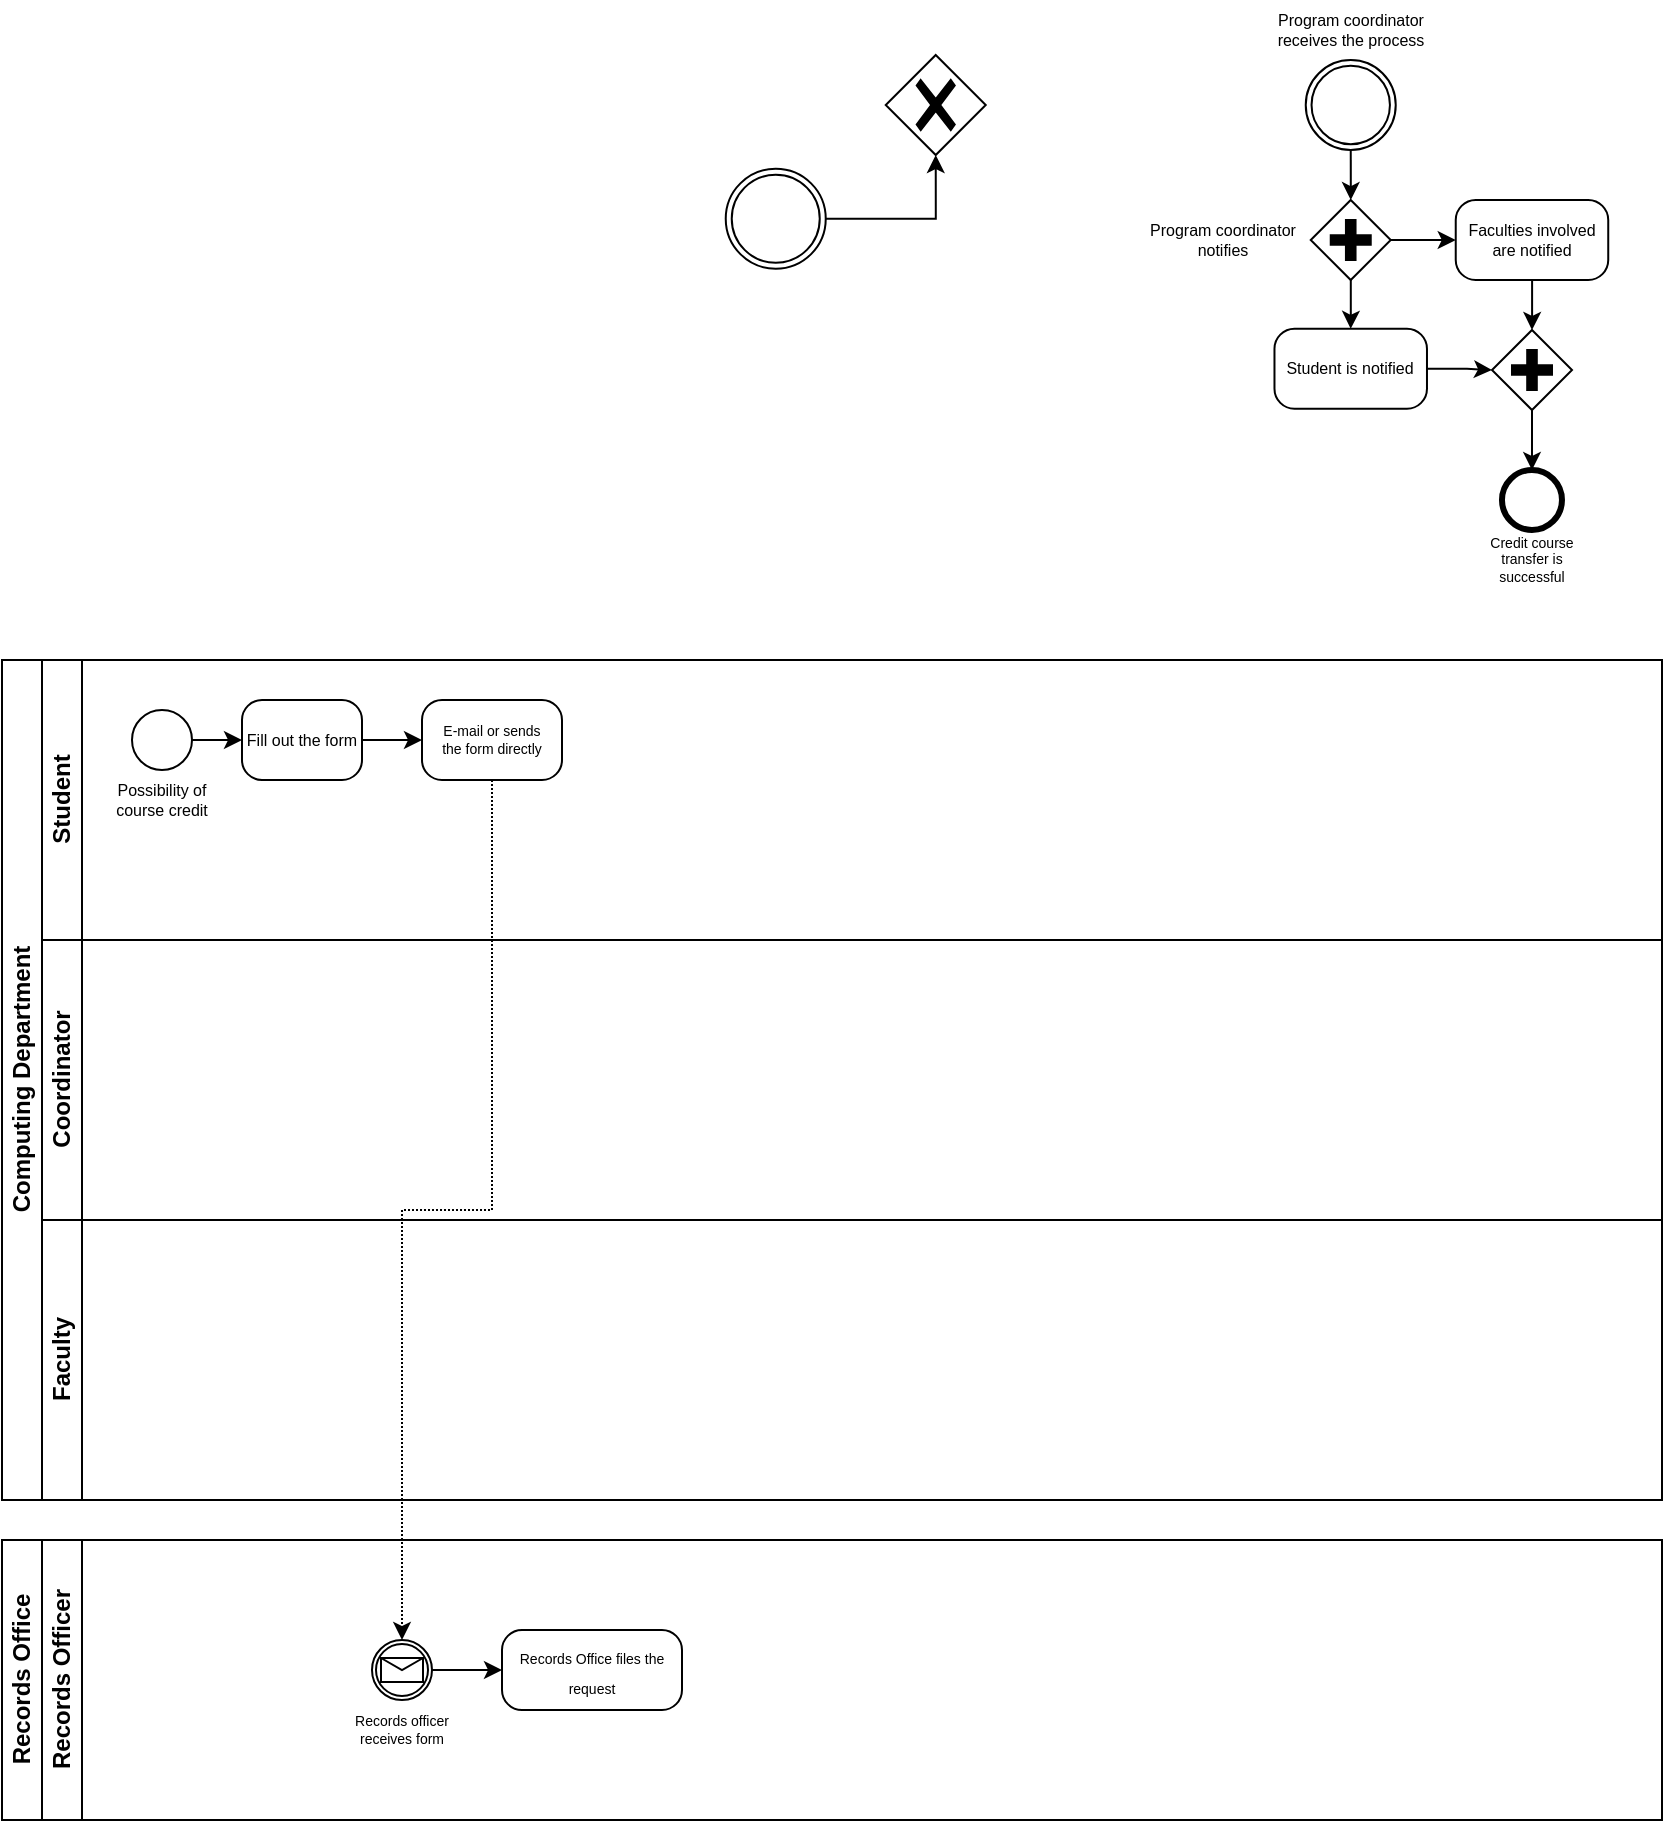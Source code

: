 <mxfile version="20.8.13" type="github">
  <diagram name="Page-1" id="qNks2tY5SsdPoUxaN__0">
    <mxGraphModel dx="717" dy="481" grid="1" gridSize="10" guides="1" tooltips="1" connect="1" arrows="1" fold="1" page="1" pageScale="1" pageWidth="850" pageHeight="1100" math="0" shadow="0">
      <root>
        <mxCell id="0" />
        <mxCell id="1" parent="0" />
        <mxCell id="3zHVbhgSwmODAuP6RIVM-2" value="" style="points=[[0.145,0.145,0],[0.5,0,0],[0.855,0.145,0],[1,0.5,0],[0.855,0.855,0],[0.5,1,0],[0.145,0.855,0],[0,0.5,0]];shape=mxgraph.bpmn.event;html=1;verticalLabelPosition=bottom;labelBackgroundColor=#ffffff;verticalAlign=top;align=center;perimeter=ellipsePerimeter;outlineConnect=0;aspect=fixed;outline=end;symbol=terminate2;" parent="1" vertex="1">
          <mxGeometry x="759.99" y="245" width="30" height="30" as="geometry" />
        </mxCell>
        <mxCell id="DYCgU-3iIGWhfeMWR1PB-16" style="edgeStyle=orthogonalEdgeStyle;rounded=0;orthogonalLoop=1;jettySize=auto;html=1;entryX=0.5;entryY=1;entryDx=0;entryDy=0;entryPerimeter=0;" parent="1" source="DYCgU-3iIGWhfeMWR1PB-40" target="DYCgU-3iIGWhfeMWR1PB-14" edge="1">
          <mxGeometry relative="1" as="geometry">
            <mxPoint x="526.87" y="114.953" as="targetPoint" />
            <mxPoint x="441.87" y="115" as="sourcePoint" />
          </mxGeometry>
        </mxCell>
        <mxCell id="DYCgU-3iIGWhfeMWR1PB-14" value="" style="points=[[0.25,0.25,0],[0.5,0,0],[0.75,0.25,0],[1,0.5,0],[0.75,0.75,0],[0.5,1,0],[0.25,0.75,0],[0,0.5,0]];shape=mxgraph.bpmn.gateway2;html=1;verticalLabelPosition=bottom;labelBackgroundColor=#ffffff;verticalAlign=top;align=center;perimeter=rhombusPerimeter;outlineConnect=0;outline=none;symbol=none;gwType=exclusive;" parent="1" vertex="1">
          <mxGeometry x="451.87" y="37.5" width="50" height="50" as="geometry" />
        </mxCell>
        <mxCell id="DYCgU-3iIGWhfeMWR1PB-26" value="Credit course transfer is successful" style="text;html=1;strokeColor=none;fillColor=none;align=center;verticalAlign=middle;whiteSpace=wrap;rounded=0;fontSize=7;" parent="1" vertex="1">
          <mxGeometry x="745" y="275" width="60" height="30" as="geometry" />
        </mxCell>
        <mxCell id="DYCgU-3iIGWhfeMWR1PB-40" value="" style="points=[[0.145,0.145,0],[0.5,0,0],[0.855,0.145,0],[1,0.5,0],[0.855,0.855,0],[0.5,1,0],[0.145,0.855,0],[0,0.5,0]];shape=mxgraph.bpmn.event;html=1;verticalLabelPosition=bottom;labelBackgroundColor=#ffffff;verticalAlign=top;align=center;perimeter=ellipsePerimeter;outlineConnect=0;aspect=fixed;outline=throwing;symbol=general;fontSize=8;" parent="1" vertex="1">
          <mxGeometry x="371.87" y="94.38" width="50" height="50" as="geometry" />
        </mxCell>
        <mxCell id="DYCgU-3iIGWhfeMWR1PB-67" value="" style="edgeStyle=orthogonalEdgeStyle;rounded=0;orthogonalLoop=1;jettySize=auto;html=1;fontSize=8;" parent="1" source="DYCgU-3iIGWhfeMWR1PB-43" target="DYCgU-3iIGWhfeMWR1PB-66" edge="1">
          <mxGeometry relative="1" as="geometry" />
        </mxCell>
        <mxCell id="DYCgU-3iIGWhfeMWR1PB-43" value="" style="points=[[0.145,0.145,0],[0.5,0,0],[0.855,0.145,0],[1,0.5,0],[0.855,0.855,0],[0.5,1,0],[0.145,0.855,0],[0,0.5,0]];shape=mxgraph.bpmn.event;html=1;verticalLabelPosition=bottom;labelBackgroundColor=#ffffff;verticalAlign=top;align=center;perimeter=ellipsePerimeter;outlineConnect=0;aspect=fixed;outline=throwing;symbol=general;fontSize=8;" parent="1" vertex="1">
          <mxGeometry x="661.87" y="40" width="45" height="45" as="geometry" />
        </mxCell>
        <mxCell id="DYCgU-3iIGWhfeMWR1PB-44" value="Program coordinator receives the process" style="text;html=1;strokeColor=none;fillColor=none;align=center;verticalAlign=middle;whiteSpace=wrap;rounded=0;fontSize=8;" parent="1" vertex="1">
          <mxGeometry x="640.74" y="10" width="87.25" height="30" as="geometry" />
        </mxCell>
        <mxCell id="DYCgU-3iIGWhfeMWR1PB-73" value="" style="edgeStyle=orthogonalEdgeStyle;rounded=0;orthogonalLoop=1;jettySize=auto;html=1;fontSize=8;" parent="1" source="DYCgU-3iIGWhfeMWR1PB-66" target="DYCgU-3iIGWhfeMWR1PB-72" edge="1">
          <mxGeometry relative="1" as="geometry" />
        </mxCell>
        <mxCell id="DYCgU-3iIGWhfeMWR1PB-74" value="" style="edgeStyle=orthogonalEdgeStyle;rounded=0;orthogonalLoop=1;jettySize=auto;html=1;fontSize=8;" parent="1" source="DYCgU-3iIGWhfeMWR1PB-66" target="DYCgU-3iIGWhfeMWR1PB-71" edge="1">
          <mxGeometry relative="1" as="geometry" />
        </mxCell>
        <mxCell id="DYCgU-3iIGWhfeMWR1PB-66" value="" style="points=[[0.25,0.25,0],[0.5,0,0],[0.75,0.25,0],[1,0.5,0],[0.75,0.75,0],[0.5,1,0],[0.25,0.75,0],[0,0.5,0]];shape=mxgraph.bpmn.gateway2;html=1;verticalLabelPosition=bottom;labelBackgroundColor=#ffffff;verticalAlign=top;align=center;perimeter=rhombusPerimeter;outlineConnect=0;outline=none;symbol=none;gwType=parallel;fontSize=8;" parent="1" vertex="1">
          <mxGeometry x="664.37" y="110" width="40" height="40" as="geometry" />
        </mxCell>
        <mxCell id="DYCgU-3iIGWhfeMWR1PB-76" value="" style="edgeStyle=orthogonalEdgeStyle;rounded=0;orthogonalLoop=1;jettySize=auto;html=1;fontSize=8;" parent="1" source="DYCgU-3iIGWhfeMWR1PB-71" target="DYCgU-3iIGWhfeMWR1PB-75" edge="1">
          <mxGeometry relative="1" as="geometry" />
        </mxCell>
        <mxCell id="DYCgU-3iIGWhfeMWR1PB-71" value="Student is notified" style="points=[[0.25,0,0],[0.5,0,0],[0.75,0,0],[1,0.25,0],[1,0.5,0],[1,0.75,0],[0.75,1,0],[0.5,1,0],[0.25,1,0],[0,0.75,0],[0,0.5,0],[0,0.25,0]];shape=mxgraph.bpmn.task;whiteSpace=wrap;rectStyle=rounded;size=10;html=1;taskMarker=abstract;fontSize=8;" parent="1" vertex="1">
          <mxGeometry x="646.24" y="174.38" width="76.25" height="40" as="geometry" />
        </mxCell>
        <mxCell id="DYCgU-3iIGWhfeMWR1PB-77" value="" style="edgeStyle=orthogonalEdgeStyle;rounded=0;orthogonalLoop=1;jettySize=auto;html=1;fontSize=8;" parent="1" source="DYCgU-3iIGWhfeMWR1PB-72" target="DYCgU-3iIGWhfeMWR1PB-75" edge="1">
          <mxGeometry relative="1" as="geometry" />
        </mxCell>
        <mxCell id="DYCgU-3iIGWhfeMWR1PB-72" value="Faculties involved are notified" style="points=[[0.25,0,0],[0.5,0,0],[0.75,0,0],[1,0.25,0],[1,0.5,0],[1,0.75,0],[0.75,1,0],[0.5,1,0],[0.25,1,0],[0,0.75,0],[0,0.5,0],[0,0.25,0]];shape=mxgraph.bpmn.task;whiteSpace=wrap;rectStyle=rounded;size=10;html=1;taskMarker=abstract;fontSize=8;" parent="1" vertex="1">
          <mxGeometry x="736.87" y="110" width="76.25" height="40" as="geometry" />
        </mxCell>
        <mxCell id="DYCgU-3iIGWhfeMWR1PB-79" value="" style="edgeStyle=orthogonalEdgeStyle;rounded=0;orthogonalLoop=1;jettySize=auto;html=1;fontSize=8;" parent="1" source="DYCgU-3iIGWhfeMWR1PB-75" target="3zHVbhgSwmODAuP6RIVM-2" edge="1">
          <mxGeometry relative="1" as="geometry" />
        </mxCell>
        <mxCell id="DYCgU-3iIGWhfeMWR1PB-75" value="" style="points=[[0.25,0.25,0],[0.5,0,0],[0.75,0.25,0],[1,0.5,0],[0.75,0.75,0],[0.5,1,0],[0.25,0.75,0],[0,0.5,0]];shape=mxgraph.bpmn.gateway2;html=1;verticalLabelPosition=bottom;labelBackgroundColor=#ffffff;verticalAlign=top;align=center;perimeter=rhombusPerimeter;outlineConnect=0;outline=none;symbol=none;gwType=parallel;fontSize=8;" parent="1" vertex="1">
          <mxGeometry x="755" y="175" width="40" height="40" as="geometry" />
        </mxCell>
        <mxCell id="DYCgU-3iIGWhfeMWR1PB-78" value="Program coordinator notifies" style="text;html=1;strokeColor=none;fillColor=none;align=center;verticalAlign=middle;whiteSpace=wrap;rounded=0;fontSize=8;" parent="1" vertex="1">
          <mxGeometry x="577.12" y="115" width="87.25" height="30" as="geometry" />
        </mxCell>
        <mxCell id="rDgQw9CvAFv0JFJ6Pj6v-3" value="&lt;div&gt;Computing Department&lt;/div&gt;" style="swimlane;childLayout=stackLayout;resizeParent=1;resizeParentMax=0;horizontal=0;startSize=20;horizontalStack=0;html=1;" parent="1" vertex="1">
          <mxGeometry x="10" y="340" width="830" height="420" as="geometry" />
        </mxCell>
        <mxCell id="rDgQw9CvAFv0JFJ6Pj6v-4" value="Student" style="swimlane;startSize=20;horizontal=0;html=1;" parent="rDgQw9CvAFv0JFJ6Pj6v-3" vertex="1">
          <mxGeometry x="20" width="810" height="140" as="geometry" />
        </mxCell>
        <mxCell id="XUx5dcqfw2Mfjjz4u_Wo-21" value="" style="edgeStyle=orthogonalEdgeStyle;rounded=0;orthogonalLoop=1;jettySize=auto;html=1;" edge="1" parent="rDgQw9CvAFv0JFJ6Pj6v-4" source="3zHVbhgSwmODAuP6RIVM-1" target="DYCgU-3iIGWhfeMWR1PB-68">
          <mxGeometry relative="1" as="geometry" />
        </mxCell>
        <mxCell id="3zHVbhgSwmODAuP6RIVM-1" value="" style="points=[[0.145,0.145,0],[0.5,0,0],[0.855,0.145,0],[1,0.5,0],[0.855,0.855,0],[0.5,1,0],[0.145,0.855,0],[0,0.5,0]];shape=mxgraph.bpmn.event;html=1;verticalLabelPosition=bottom;labelBackgroundColor=#ffffff;verticalAlign=top;align=center;perimeter=ellipsePerimeter;outlineConnect=0;aspect=fixed;outline=standard;symbol=general;" parent="rDgQw9CvAFv0JFJ6Pj6v-4" vertex="1">
          <mxGeometry x="45" y="25" width="30" height="30" as="geometry" />
        </mxCell>
        <mxCell id="3zHVbhgSwmODAuP6RIVM-3" value="Possibility of course credit" style="text;html=1;strokeColor=none;fillColor=none;align=center;verticalAlign=middle;whiteSpace=wrap;rounded=0;fontSize=8;" parent="rDgQw9CvAFv0JFJ6Pj6v-4" vertex="1">
          <mxGeometry x="30" y="55" width="60" height="30" as="geometry" />
        </mxCell>
        <mxCell id="XUx5dcqfw2Mfjjz4u_Wo-24" style="edgeStyle=orthogonalEdgeStyle;rounded=0;orthogonalLoop=1;jettySize=auto;html=1;entryX=0;entryY=0.5;entryDx=0;entryDy=0;entryPerimeter=0;" edge="1" parent="rDgQw9CvAFv0JFJ6Pj6v-4" source="DYCgU-3iIGWhfeMWR1PB-68" target="3zHVbhgSwmODAuP6RIVM-4">
          <mxGeometry relative="1" as="geometry" />
        </mxCell>
        <mxCell id="DYCgU-3iIGWhfeMWR1PB-68" value="Fill out the form" style="points=[[0.25,0,0],[0.5,0,0],[0.75,0,0],[1,0.25,0],[1,0.5,0],[1,0.75,0],[0.75,1,0],[0.5,1,0],[0.25,1,0],[0,0.75,0],[0,0.5,0],[0,0.25,0]];shape=mxgraph.bpmn.task;whiteSpace=wrap;rectStyle=rounded;size=10;html=1;taskMarker=abstract;fontSize=8;" parent="rDgQw9CvAFv0JFJ6Pj6v-4" vertex="1">
          <mxGeometry x="100" y="20" width="60" height="40" as="geometry" />
        </mxCell>
        <mxCell id="3zHVbhgSwmODAuP6RIVM-4" value="" style="points=[[0.25,0,0],[0.5,0,0],[0.75,0,0],[1,0.25,0],[1,0.5,0],[1,0.75,0],[0.75,1,0],[0.5,1,0],[0.25,1,0],[0,0.75,0],[0,0.5,0],[0,0.25,0]];shape=mxgraph.bpmn.task;whiteSpace=wrap;rectStyle=rounded;size=10;html=1;taskMarker=abstract;" parent="rDgQw9CvAFv0JFJ6Pj6v-4" vertex="1">
          <mxGeometry x="190" y="20" width="70" height="40" as="geometry" />
        </mxCell>
        <mxCell id="3zHVbhgSwmODAuP6RIVM-8" value="E-mail or sends the form directly" style="text;html=1;strokeColor=none;fillColor=none;align=center;verticalAlign=middle;whiteSpace=wrap;rounded=0;fontSize=7;" parent="rDgQw9CvAFv0JFJ6Pj6v-4" vertex="1">
          <mxGeometry x="195" y="25" width="60" height="30" as="geometry" />
        </mxCell>
        <mxCell id="rDgQw9CvAFv0JFJ6Pj6v-5" value="Coordinator" style="swimlane;startSize=20;horizontal=0;html=1;" parent="rDgQw9CvAFv0JFJ6Pj6v-3" vertex="1">
          <mxGeometry x="20" y="140" width="810" height="140" as="geometry" />
        </mxCell>
        <mxCell id="rDgQw9CvAFv0JFJ6Pj6v-6" value="Faculty" style="swimlane;startSize=20;horizontal=0;html=1;" parent="rDgQw9CvAFv0JFJ6Pj6v-3" vertex="1">
          <mxGeometry x="20" y="280" width="810" height="140" as="geometry" />
        </mxCell>
        <mxCell id="XUx5dcqfw2Mfjjz4u_Wo-1" value="&lt;div&gt;Records Office&lt;br&gt;&lt;/div&gt;" style="swimlane;childLayout=stackLayout;resizeParent=1;resizeParentMax=0;horizontal=0;startSize=20;horizontalStack=0;html=1;" vertex="1" parent="1">
          <mxGeometry x="10" y="780" width="830" height="140" as="geometry" />
        </mxCell>
        <mxCell id="XUx5dcqfw2Mfjjz4u_Wo-2" value="Records Officer" style="swimlane;startSize=20;horizontal=0;html=1;" vertex="1" parent="XUx5dcqfw2Mfjjz4u_Wo-1">
          <mxGeometry x="20" width="810" height="140" as="geometry" />
        </mxCell>
        <mxCell id="XUx5dcqfw2Mfjjz4u_Wo-27" style="edgeStyle=orthogonalEdgeStyle;rounded=0;orthogonalLoop=1;jettySize=auto;html=1;entryX=0;entryY=0.5;entryDx=0;entryDy=0;entryPerimeter=0;" edge="1" parent="XUx5dcqfw2Mfjjz4u_Wo-2" source="XUx5dcqfw2Mfjjz4u_Wo-25" target="DYCgU-3iIGWhfeMWR1PB-17">
          <mxGeometry relative="1" as="geometry" />
        </mxCell>
        <mxCell id="XUx5dcqfw2Mfjjz4u_Wo-25" value="" style="points=[[0.145,0.145,0],[0.5,0,0],[0.855,0.145,0],[1,0.5,0],[0.855,0.855,0],[0.5,1,0],[0.145,0.855,0],[0,0.5,0]];shape=mxgraph.bpmn.event;html=1;verticalLabelPosition=bottom;labelBackgroundColor=#ffffff;verticalAlign=top;align=center;perimeter=ellipsePerimeter;outlineConnect=0;aspect=fixed;outline=catching;symbol=message;" vertex="1" parent="XUx5dcqfw2Mfjjz4u_Wo-2">
          <mxGeometry x="165" y="50" width="30" height="30" as="geometry" />
        </mxCell>
        <mxCell id="DYCgU-3iIGWhfeMWR1PB-10" value="Records officer receives form" style="text;html=1;strokeColor=none;fillColor=none;align=center;verticalAlign=middle;whiteSpace=wrap;rounded=0;fontSize=7;" parent="XUx5dcqfw2Mfjjz4u_Wo-2" vertex="1">
          <mxGeometry x="150" y="80" width="60" height="30" as="geometry" />
        </mxCell>
        <mxCell id="DYCgU-3iIGWhfeMWR1PB-17" value="" style="points=[[0.25,0,0],[0.5,0,0],[0.75,0,0],[1,0.25,0],[1,0.5,0],[1,0.75,0],[0.75,1,0],[0.5,1,0],[0.25,1,0],[0,0.75,0],[0,0.5,0],[0,0.25,0]];shape=mxgraph.bpmn.task;whiteSpace=wrap;rectStyle=rounded;size=10;html=1;taskMarker=abstract;" parent="XUx5dcqfw2Mfjjz4u_Wo-2" vertex="1">
          <mxGeometry x="230" y="45" width="90" height="40" as="geometry" />
        </mxCell>
        <mxCell id="DYCgU-3iIGWhfeMWR1PB-18" value="&lt;font style=&quot;font-size: 7px;&quot;&gt;Records Office files the request&lt;br&gt;&lt;/font&gt;" style="text;html=1;strokeColor=none;fillColor=none;align=center;verticalAlign=middle;whiteSpace=wrap;rounded=0;" parent="XUx5dcqfw2Mfjjz4u_Wo-2" vertex="1">
          <mxGeometry x="235" y="52.5" width="80" height="25" as="geometry" />
        </mxCell>
        <mxCell id="XUx5dcqfw2Mfjjz4u_Wo-26" style="edgeStyle=orthogonalEdgeStyle;rounded=0;orthogonalLoop=1;jettySize=auto;html=1;entryX=0.5;entryY=0;entryDx=0;entryDy=0;entryPerimeter=0;dashed=1;dashPattern=1 1;" edge="1" parent="1" source="3zHVbhgSwmODAuP6RIVM-4" target="XUx5dcqfw2Mfjjz4u_Wo-25">
          <mxGeometry relative="1" as="geometry">
            <mxPoint x="230.0" y="690" as="targetPoint" />
          </mxGeometry>
        </mxCell>
      </root>
    </mxGraphModel>
  </diagram>
</mxfile>
